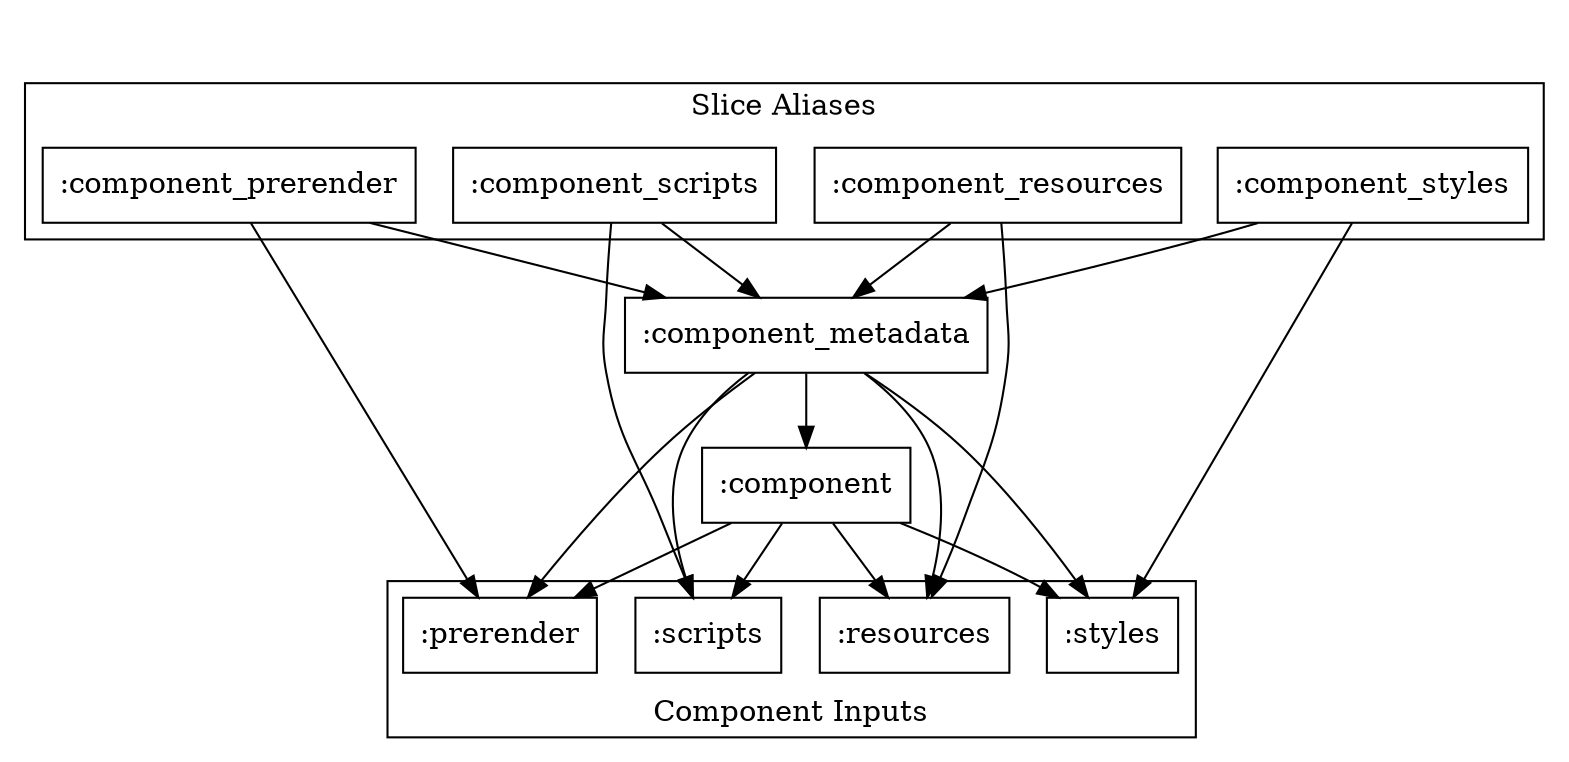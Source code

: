 digraph mygraph {
  node [shape=box];
  
  subgraph cluster_slice_aliases {
    label = "Slice Aliases";

    ":component_prerender"
    ":component_scripts"
    ":component_styles"
    ":component_resources"
    
    // Enforce left-to-right ordering.
    // https://stackoverflow.com/questions/44274518/how-can-i-control-within-level-node-order-in-graphvizs-dot
    {
      rank = same;
      ":component_prerender" -> ":component_scripts" -> ":component_styles" -> ":component_resources" [ style=invis ];
      rankdir = LR;
    }
  }
  
  ":component_resources" -> ":component_metadata"
  ":component_resources" -> ":resources"
  ":component_styles" -> ":component_metadata"
  ":component_styles" -> ":styles"
  ":component_prerender" -> ":component_metadata"
  ":component_prerender" -> ":prerender"
  ":component_scripts" -> ":component_metadata"
  ":component_scripts" -> ":scripts"
  ":component_metadata"
  ":component_metadata" -> ":component"
  ":component_metadata" -> ":prerender"
  ":component_metadata" -> ":scripts"
  ":component_metadata" -> ":styles"
  ":component_metadata" -> ":resources"
  ":component"
  ":component" -> ":prerender"
  ":component" -> ":resources"
  ":component" -> ":scripts"
  ":component" -> ":styles"
  
  subgraph cluster_component_inputs {
    label = "Component Inputs";
    labelloc = b;

    ":styles"
    ":scripts"
    ":resources"
    ":prerender"
    
    // Enforce left-to-right ordering.
    // https://stackoverflow.com/questions/44274518/how-can-i-control-within-level-node-order-in-graphvizs-dot
    {
      rank = same;
      ":prerender" -> ":scripts" -> ":styles" -> ":resources" [ style=invis ];
      rankdir = LR;
    }
  }
}

